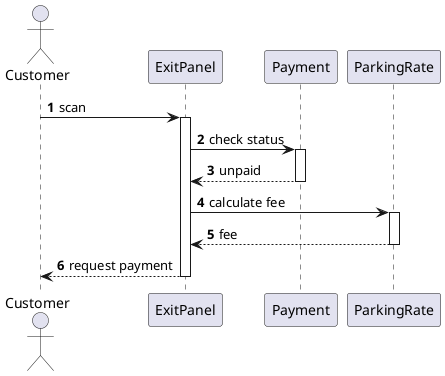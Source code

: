 @startuml

autonumber

actor Customer
participant ExitPanel
participant Payment
participant ParkingRate

Customer -> ExitPanel++: scan
ExitPanel -> Payment++: check status
ExitPanel <-- Payment--: unpaid
ExitPanel -> ParkingRate++: calculate fee
ExitPanel <-- ParkingRate--: fee
Customer <-- ExitPanel--: request payment

@enduml
